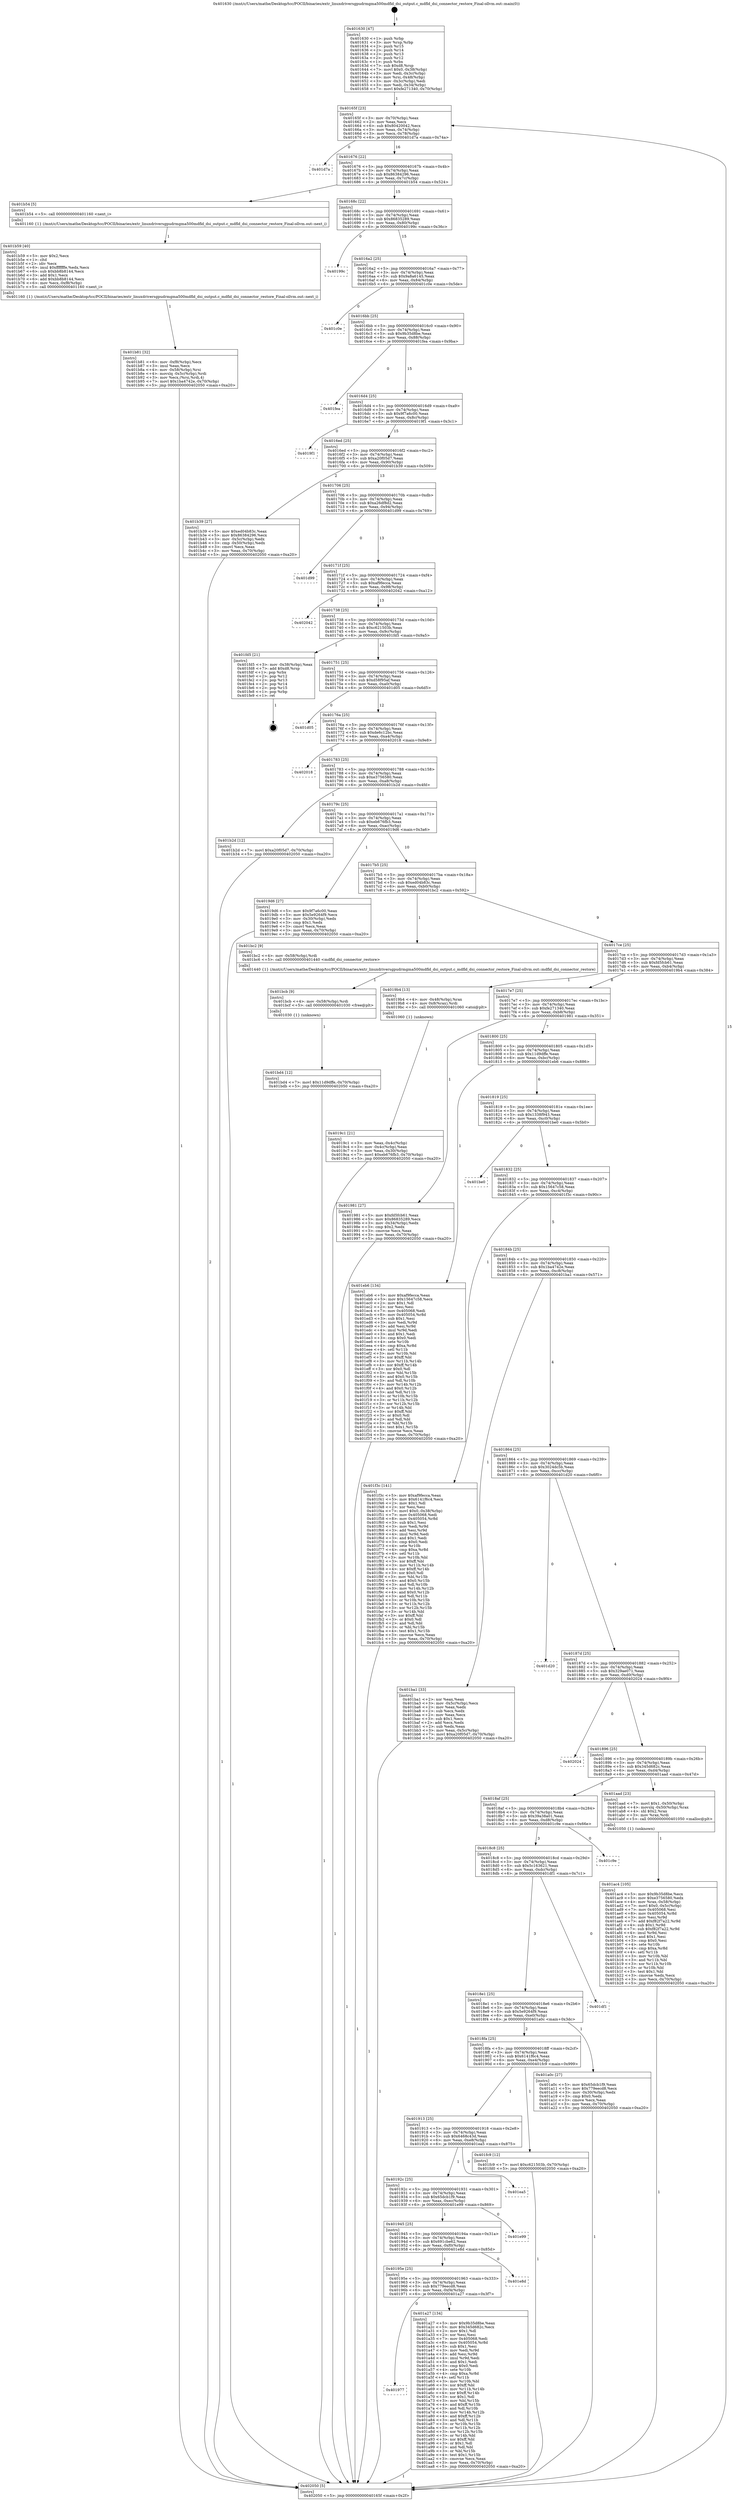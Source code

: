digraph "0x401630" {
  label = "0x401630 (/mnt/c/Users/mathe/Desktop/tcc/POCII/binaries/extr_linuxdriversgpudrmgma500mdfld_dsi_output.c_mdfld_dsi_connector_restore_Final-ollvm.out::main(0))"
  labelloc = "t"
  node[shape=record]

  Entry [label="",width=0.3,height=0.3,shape=circle,fillcolor=black,style=filled]
  "0x40165f" [label="{
     0x40165f [23]\l
     | [instrs]\l
     &nbsp;&nbsp;0x40165f \<+3\>: mov -0x70(%rbp),%eax\l
     &nbsp;&nbsp;0x401662 \<+2\>: mov %eax,%ecx\l
     &nbsp;&nbsp;0x401664 \<+6\>: sub $0x80420042,%ecx\l
     &nbsp;&nbsp;0x40166a \<+3\>: mov %eax,-0x74(%rbp)\l
     &nbsp;&nbsp;0x40166d \<+3\>: mov %ecx,-0x78(%rbp)\l
     &nbsp;&nbsp;0x401670 \<+6\>: je 0000000000401d7a \<main+0x74a\>\l
  }"]
  "0x401d7a" [label="{
     0x401d7a\l
  }", style=dashed]
  "0x401676" [label="{
     0x401676 [22]\l
     | [instrs]\l
     &nbsp;&nbsp;0x401676 \<+5\>: jmp 000000000040167b \<main+0x4b\>\l
     &nbsp;&nbsp;0x40167b \<+3\>: mov -0x74(%rbp),%eax\l
     &nbsp;&nbsp;0x40167e \<+5\>: sub $0x86384296,%eax\l
     &nbsp;&nbsp;0x401683 \<+3\>: mov %eax,-0x7c(%rbp)\l
     &nbsp;&nbsp;0x401686 \<+6\>: je 0000000000401b54 \<main+0x524\>\l
  }"]
  Exit [label="",width=0.3,height=0.3,shape=circle,fillcolor=black,style=filled,peripheries=2]
  "0x401b54" [label="{
     0x401b54 [5]\l
     | [instrs]\l
     &nbsp;&nbsp;0x401b54 \<+5\>: call 0000000000401160 \<next_i\>\l
     | [calls]\l
     &nbsp;&nbsp;0x401160 \{1\} (/mnt/c/Users/mathe/Desktop/tcc/POCII/binaries/extr_linuxdriversgpudrmgma500mdfld_dsi_output.c_mdfld_dsi_connector_restore_Final-ollvm.out::next_i)\l
  }"]
  "0x40168c" [label="{
     0x40168c [22]\l
     | [instrs]\l
     &nbsp;&nbsp;0x40168c \<+5\>: jmp 0000000000401691 \<main+0x61\>\l
     &nbsp;&nbsp;0x401691 \<+3\>: mov -0x74(%rbp),%eax\l
     &nbsp;&nbsp;0x401694 \<+5\>: sub $0x86835289,%eax\l
     &nbsp;&nbsp;0x401699 \<+3\>: mov %eax,-0x80(%rbp)\l
     &nbsp;&nbsp;0x40169c \<+6\>: je 000000000040199c \<main+0x36c\>\l
  }"]
  "0x401bd4" [label="{
     0x401bd4 [12]\l
     | [instrs]\l
     &nbsp;&nbsp;0x401bd4 \<+7\>: movl $0x11d9dffe,-0x70(%rbp)\l
     &nbsp;&nbsp;0x401bdb \<+5\>: jmp 0000000000402050 \<main+0xa20\>\l
  }"]
  "0x40199c" [label="{
     0x40199c\l
  }", style=dashed]
  "0x4016a2" [label="{
     0x4016a2 [25]\l
     | [instrs]\l
     &nbsp;&nbsp;0x4016a2 \<+5\>: jmp 00000000004016a7 \<main+0x77\>\l
     &nbsp;&nbsp;0x4016a7 \<+3\>: mov -0x74(%rbp),%eax\l
     &nbsp;&nbsp;0x4016aa \<+5\>: sub $0x9a8a6145,%eax\l
     &nbsp;&nbsp;0x4016af \<+6\>: mov %eax,-0x84(%rbp)\l
     &nbsp;&nbsp;0x4016b5 \<+6\>: je 0000000000401c0e \<main+0x5de\>\l
  }"]
  "0x401bcb" [label="{
     0x401bcb [9]\l
     | [instrs]\l
     &nbsp;&nbsp;0x401bcb \<+4\>: mov -0x58(%rbp),%rdi\l
     &nbsp;&nbsp;0x401bcf \<+5\>: call 0000000000401030 \<free@plt\>\l
     | [calls]\l
     &nbsp;&nbsp;0x401030 \{1\} (unknown)\l
  }"]
  "0x401c0e" [label="{
     0x401c0e\l
  }", style=dashed]
  "0x4016bb" [label="{
     0x4016bb [25]\l
     | [instrs]\l
     &nbsp;&nbsp;0x4016bb \<+5\>: jmp 00000000004016c0 \<main+0x90\>\l
     &nbsp;&nbsp;0x4016c0 \<+3\>: mov -0x74(%rbp),%eax\l
     &nbsp;&nbsp;0x4016c3 \<+5\>: sub $0x9b35d8be,%eax\l
     &nbsp;&nbsp;0x4016c8 \<+6\>: mov %eax,-0x88(%rbp)\l
     &nbsp;&nbsp;0x4016ce \<+6\>: je 0000000000401fea \<main+0x9ba\>\l
  }"]
  "0x401b81" [label="{
     0x401b81 [32]\l
     | [instrs]\l
     &nbsp;&nbsp;0x401b81 \<+6\>: mov -0xf8(%rbp),%ecx\l
     &nbsp;&nbsp;0x401b87 \<+3\>: imul %eax,%ecx\l
     &nbsp;&nbsp;0x401b8a \<+4\>: mov -0x58(%rbp),%rsi\l
     &nbsp;&nbsp;0x401b8e \<+4\>: movslq -0x5c(%rbp),%rdi\l
     &nbsp;&nbsp;0x401b92 \<+3\>: mov %ecx,(%rsi,%rdi,4)\l
     &nbsp;&nbsp;0x401b95 \<+7\>: movl $0x1ba4742e,-0x70(%rbp)\l
     &nbsp;&nbsp;0x401b9c \<+5\>: jmp 0000000000402050 \<main+0xa20\>\l
  }"]
  "0x401fea" [label="{
     0x401fea\l
  }", style=dashed]
  "0x4016d4" [label="{
     0x4016d4 [25]\l
     | [instrs]\l
     &nbsp;&nbsp;0x4016d4 \<+5\>: jmp 00000000004016d9 \<main+0xa9\>\l
     &nbsp;&nbsp;0x4016d9 \<+3\>: mov -0x74(%rbp),%eax\l
     &nbsp;&nbsp;0x4016dc \<+5\>: sub $0x9f7a6c00,%eax\l
     &nbsp;&nbsp;0x4016e1 \<+6\>: mov %eax,-0x8c(%rbp)\l
     &nbsp;&nbsp;0x4016e7 \<+6\>: je 00000000004019f1 \<main+0x3c1\>\l
  }"]
  "0x401b59" [label="{
     0x401b59 [40]\l
     | [instrs]\l
     &nbsp;&nbsp;0x401b59 \<+5\>: mov $0x2,%ecx\l
     &nbsp;&nbsp;0x401b5e \<+1\>: cltd\l
     &nbsp;&nbsp;0x401b5f \<+2\>: idiv %ecx\l
     &nbsp;&nbsp;0x401b61 \<+6\>: imul $0xfffffffe,%edx,%ecx\l
     &nbsp;&nbsp;0x401b67 \<+6\>: sub $0xbb8b8144,%ecx\l
     &nbsp;&nbsp;0x401b6d \<+3\>: add $0x1,%ecx\l
     &nbsp;&nbsp;0x401b70 \<+6\>: add $0xbb8b8144,%ecx\l
     &nbsp;&nbsp;0x401b76 \<+6\>: mov %ecx,-0xf8(%rbp)\l
     &nbsp;&nbsp;0x401b7c \<+5\>: call 0000000000401160 \<next_i\>\l
     | [calls]\l
     &nbsp;&nbsp;0x401160 \{1\} (/mnt/c/Users/mathe/Desktop/tcc/POCII/binaries/extr_linuxdriversgpudrmgma500mdfld_dsi_output.c_mdfld_dsi_connector_restore_Final-ollvm.out::next_i)\l
  }"]
  "0x4019f1" [label="{
     0x4019f1\l
  }", style=dashed]
  "0x4016ed" [label="{
     0x4016ed [25]\l
     | [instrs]\l
     &nbsp;&nbsp;0x4016ed \<+5\>: jmp 00000000004016f2 \<main+0xc2\>\l
     &nbsp;&nbsp;0x4016f2 \<+3\>: mov -0x74(%rbp),%eax\l
     &nbsp;&nbsp;0x4016f5 \<+5\>: sub $0xa20f05d7,%eax\l
     &nbsp;&nbsp;0x4016fa \<+6\>: mov %eax,-0x90(%rbp)\l
     &nbsp;&nbsp;0x401700 \<+6\>: je 0000000000401b39 \<main+0x509\>\l
  }"]
  "0x401ac4" [label="{
     0x401ac4 [105]\l
     | [instrs]\l
     &nbsp;&nbsp;0x401ac4 \<+5\>: mov $0x9b35d8be,%ecx\l
     &nbsp;&nbsp;0x401ac9 \<+5\>: mov $0xe3756580,%edx\l
     &nbsp;&nbsp;0x401ace \<+4\>: mov %rax,-0x58(%rbp)\l
     &nbsp;&nbsp;0x401ad2 \<+7\>: movl $0x0,-0x5c(%rbp)\l
     &nbsp;&nbsp;0x401ad9 \<+7\>: mov 0x405068,%esi\l
     &nbsp;&nbsp;0x401ae0 \<+8\>: mov 0x405054,%r8d\l
     &nbsp;&nbsp;0x401ae8 \<+3\>: mov %esi,%r9d\l
     &nbsp;&nbsp;0x401aeb \<+7\>: add $0xf82f7a22,%r9d\l
     &nbsp;&nbsp;0x401af2 \<+4\>: sub $0x1,%r9d\l
     &nbsp;&nbsp;0x401af6 \<+7\>: sub $0xf82f7a22,%r9d\l
     &nbsp;&nbsp;0x401afd \<+4\>: imul %r9d,%esi\l
     &nbsp;&nbsp;0x401b01 \<+3\>: and $0x1,%esi\l
     &nbsp;&nbsp;0x401b04 \<+3\>: cmp $0x0,%esi\l
     &nbsp;&nbsp;0x401b07 \<+4\>: sete %r10b\l
     &nbsp;&nbsp;0x401b0b \<+4\>: cmp $0xa,%r8d\l
     &nbsp;&nbsp;0x401b0f \<+4\>: setl %r11b\l
     &nbsp;&nbsp;0x401b13 \<+3\>: mov %r10b,%bl\l
     &nbsp;&nbsp;0x401b16 \<+3\>: and %r11b,%bl\l
     &nbsp;&nbsp;0x401b19 \<+3\>: xor %r11b,%r10b\l
     &nbsp;&nbsp;0x401b1c \<+3\>: or %r10b,%bl\l
     &nbsp;&nbsp;0x401b1f \<+3\>: test $0x1,%bl\l
     &nbsp;&nbsp;0x401b22 \<+3\>: cmovne %edx,%ecx\l
     &nbsp;&nbsp;0x401b25 \<+3\>: mov %ecx,-0x70(%rbp)\l
     &nbsp;&nbsp;0x401b28 \<+5\>: jmp 0000000000402050 \<main+0xa20\>\l
  }"]
  "0x401b39" [label="{
     0x401b39 [27]\l
     | [instrs]\l
     &nbsp;&nbsp;0x401b39 \<+5\>: mov $0xed04b83c,%eax\l
     &nbsp;&nbsp;0x401b3e \<+5\>: mov $0x86384296,%ecx\l
     &nbsp;&nbsp;0x401b43 \<+3\>: mov -0x5c(%rbp),%edx\l
     &nbsp;&nbsp;0x401b46 \<+3\>: cmp -0x50(%rbp),%edx\l
     &nbsp;&nbsp;0x401b49 \<+3\>: cmovl %ecx,%eax\l
     &nbsp;&nbsp;0x401b4c \<+3\>: mov %eax,-0x70(%rbp)\l
     &nbsp;&nbsp;0x401b4f \<+5\>: jmp 0000000000402050 \<main+0xa20\>\l
  }"]
  "0x401706" [label="{
     0x401706 [25]\l
     | [instrs]\l
     &nbsp;&nbsp;0x401706 \<+5\>: jmp 000000000040170b \<main+0xdb\>\l
     &nbsp;&nbsp;0x40170b \<+3\>: mov -0x74(%rbp),%eax\l
     &nbsp;&nbsp;0x40170e \<+5\>: sub $0xa26df8d2,%eax\l
     &nbsp;&nbsp;0x401713 \<+6\>: mov %eax,-0x94(%rbp)\l
     &nbsp;&nbsp;0x401719 \<+6\>: je 0000000000401d99 \<main+0x769\>\l
  }"]
  "0x401977" [label="{
     0x401977\l
  }", style=dashed]
  "0x401d99" [label="{
     0x401d99\l
  }", style=dashed]
  "0x40171f" [label="{
     0x40171f [25]\l
     | [instrs]\l
     &nbsp;&nbsp;0x40171f \<+5\>: jmp 0000000000401724 \<main+0xf4\>\l
     &nbsp;&nbsp;0x401724 \<+3\>: mov -0x74(%rbp),%eax\l
     &nbsp;&nbsp;0x401727 \<+5\>: sub $0xaf9fecca,%eax\l
     &nbsp;&nbsp;0x40172c \<+6\>: mov %eax,-0x98(%rbp)\l
     &nbsp;&nbsp;0x401732 \<+6\>: je 0000000000402042 \<main+0xa12\>\l
  }"]
  "0x401a27" [label="{
     0x401a27 [134]\l
     | [instrs]\l
     &nbsp;&nbsp;0x401a27 \<+5\>: mov $0x9b35d8be,%eax\l
     &nbsp;&nbsp;0x401a2c \<+5\>: mov $0x345d682c,%ecx\l
     &nbsp;&nbsp;0x401a31 \<+2\>: mov $0x1,%dl\l
     &nbsp;&nbsp;0x401a33 \<+2\>: xor %esi,%esi\l
     &nbsp;&nbsp;0x401a35 \<+7\>: mov 0x405068,%edi\l
     &nbsp;&nbsp;0x401a3c \<+8\>: mov 0x405054,%r8d\l
     &nbsp;&nbsp;0x401a44 \<+3\>: sub $0x1,%esi\l
     &nbsp;&nbsp;0x401a47 \<+3\>: mov %edi,%r9d\l
     &nbsp;&nbsp;0x401a4a \<+3\>: add %esi,%r9d\l
     &nbsp;&nbsp;0x401a4d \<+4\>: imul %r9d,%edi\l
     &nbsp;&nbsp;0x401a51 \<+3\>: and $0x1,%edi\l
     &nbsp;&nbsp;0x401a54 \<+3\>: cmp $0x0,%edi\l
     &nbsp;&nbsp;0x401a57 \<+4\>: sete %r10b\l
     &nbsp;&nbsp;0x401a5b \<+4\>: cmp $0xa,%r8d\l
     &nbsp;&nbsp;0x401a5f \<+4\>: setl %r11b\l
     &nbsp;&nbsp;0x401a63 \<+3\>: mov %r10b,%bl\l
     &nbsp;&nbsp;0x401a66 \<+3\>: xor $0xff,%bl\l
     &nbsp;&nbsp;0x401a69 \<+3\>: mov %r11b,%r14b\l
     &nbsp;&nbsp;0x401a6c \<+4\>: xor $0xff,%r14b\l
     &nbsp;&nbsp;0x401a70 \<+3\>: xor $0x1,%dl\l
     &nbsp;&nbsp;0x401a73 \<+3\>: mov %bl,%r15b\l
     &nbsp;&nbsp;0x401a76 \<+4\>: and $0xff,%r15b\l
     &nbsp;&nbsp;0x401a7a \<+3\>: and %dl,%r10b\l
     &nbsp;&nbsp;0x401a7d \<+3\>: mov %r14b,%r12b\l
     &nbsp;&nbsp;0x401a80 \<+4\>: and $0xff,%r12b\l
     &nbsp;&nbsp;0x401a84 \<+3\>: and %dl,%r11b\l
     &nbsp;&nbsp;0x401a87 \<+3\>: or %r10b,%r15b\l
     &nbsp;&nbsp;0x401a8a \<+3\>: or %r11b,%r12b\l
     &nbsp;&nbsp;0x401a8d \<+3\>: xor %r12b,%r15b\l
     &nbsp;&nbsp;0x401a90 \<+3\>: or %r14b,%bl\l
     &nbsp;&nbsp;0x401a93 \<+3\>: xor $0xff,%bl\l
     &nbsp;&nbsp;0x401a96 \<+3\>: or $0x1,%dl\l
     &nbsp;&nbsp;0x401a99 \<+2\>: and %dl,%bl\l
     &nbsp;&nbsp;0x401a9b \<+3\>: or %bl,%r15b\l
     &nbsp;&nbsp;0x401a9e \<+4\>: test $0x1,%r15b\l
     &nbsp;&nbsp;0x401aa2 \<+3\>: cmovne %ecx,%eax\l
     &nbsp;&nbsp;0x401aa5 \<+3\>: mov %eax,-0x70(%rbp)\l
     &nbsp;&nbsp;0x401aa8 \<+5\>: jmp 0000000000402050 \<main+0xa20\>\l
  }"]
  "0x402042" [label="{
     0x402042\l
  }", style=dashed]
  "0x401738" [label="{
     0x401738 [25]\l
     | [instrs]\l
     &nbsp;&nbsp;0x401738 \<+5\>: jmp 000000000040173d \<main+0x10d\>\l
     &nbsp;&nbsp;0x40173d \<+3\>: mov -0x74(%rbp),%eax\l
     &nbsp;&nbsp;0x401740 \<+5\>: sub $0xc621503b,%eax\l
     &nbsp;&nbsp;0x401745 \<+6\>: mov %eax,-0x9c(%rbp)\l
     &nbsp;&nbsp;0x40174b \<+6\>: je 0000000000401fd5 \<main+0x9a5\>\l
  }"]
  "0x40195e" [label="{
     0x40195e [25]\l
     | [instrs]\l
     &nbsp;&nbsp;0x40195e \<+5\>: jmp 0000000000401963 \<main+0x333\>\l
     &nbsp;&nbsp;0x401963 \<+3\>: mov -0x74(%rbp),%eax\l
     &nbsp;&nbsp;0x401966 \<+5\>: sub $0x779eecd8,%eax\l
     &nbsp;&nbsp;0x40196b \<+6\>: mov %eax,-0xf4(%rbp)\l
     &nbsp;&nbsp;0x401971 \<+6\>: je 0000000000401a27 \<main+0x3f7\>\l
  }"]
  "0x401fd5" [label="{
     0x401fd5 [21]\l
     | [instrs]\l
     &nbsp;&nbsp;0x401fd5 \<+3\>: mov -0x38(%rbp),%eax\l
     &nbsp;&nbsp;0x401fd8 \<+7\>: add $0xd8,%rsp\l
     &nbsp;&nbsp;0x401fdf \<+1\>: pop %rbx\l
     &nbsp;&nbsp;0x401fe0 \<+2\>: pop %r12\l
     &nbsp;&nbsp;0x401fe2 \<+2\>: pop %r13\l
     &nbsp;&nbsp;0x401fe4 \<+2\>: pop %r14\l
     &nbsp;&nbsp;0x401fe6 \<+2\>: pop %r15\l
     &nbsp;&nbsp;0x401fe8 \<+1\>: pop %rbp\l
     &nbsp;&nbsp;0x401fe9 \<+1\>: ret\l
  }"]
  "0x401751" [label="{
     0x401751 [25]\l
     | [instrs]\l
     &nbsp;&nbsp;0x401751 \<+5\>: jmp 0000000000401756 \<main+0x126\>\l
     &nbsp;&nbsp;0x401756 \<+3\>: mov -0x74(%rbp),%eax\l
     &nbsp;&nbsp;0x401759 \<+5\>: sub $0xd58f95af,%eax\l
     &nbsp;&nbsp;0x40175e \<+6\>: mov %eax,-0xa0(%rbp)\l
     &nbsp;&nbsp;0x401764 \<+6\>: je 0000000000401d05 \<main+0x6d5\>\l
  }"]
  "0x401e8d" [label="{
     0x401e8d\l
  }", style=dashed]
  "0x401d05" [label="{
     0x401d05\l
  }", style=dashed]
  "0x40176a" [label="{
     0x40176a [25]\l
     | [instrs]\l
     &nbsp;&nbsp;0x40176a \<+5\>: jmp 000000000040176f \<main+0x13f\>\l
     &nbsp;&nbsp;0x40176f \<+3\>: mov -0x74(%rbp),%eax\l
     &nbsp;&nbsp;0x401772 \<+5\>: sub $0xde6c12bc,%eax\l
     &nbsp;&nbsp;0x401777 \<+6\>: mov %eax,-0xa4(%rbp)\l
     &nbsp;&nbsp;0x40177d \<+6\>: je 0000000000402018 \<main+0x9e8\>\l
  }"]
  "0x401945" [label="{
     0x401945 [25]\l
     | [instrs]\l
     &nbsp;&nbsp;0x401945 \<+5\>: jmp 000000000040194a \<main+0x31a\>\l
     &nbsp;&nbsp;0x40194a \<+3\>: mov -0x74(%rbp),%eax\l
     &nbsp;&nbsp;0x40194d \<+5\>: sub $0x691cbe62,%eax\l
     &nbsp;&nbsp;0x401952 \<+6\>: mov %eax,-0xf0(%rbp)\l
     &nbsp;&nbsp;0x401958 \<+6\>: je 0000000000401e8d \<main+0x85d\>\l
  }"]
  "0x402018" [label="{
     0x402018\l
  }", style=dashed]
  "0x401783" [label="{
     0x401783 [25]\l
     | [instrs]\l
     &nbsp;&nbsp;0x401783 \<+5\>: jmp 0000000000401788 \<main+0x158\>\l
     &nbsp;&nbsp;0x401788 \<+3\>: mov -0x74(%rbp),%eax\l
     &nbsp;&nbsp;0x40178b \<+5\>: sub $0xe3756580,%eax\l
     &nbsp;&nbsp;0x401790 \<+6\>: mov %eax,-0xa8(%rbp)\l
     &nbsp;&nbsp;0x401796 \<+6\>: je 0000000000401b2d \<main+0x4fd\>\l
  }"]
  "0x401e99" [label="{
     0x401e99\l
  }", style=dashed]
  "0x401b2d" [label="{
     0x401b2d [12]\l
     | [instrs]\l
     &nbsp;&nbsp;0x401b2d \<+7\>: movl $0xa20f05d7,-0x70(%rbp)\l
     &nbsp;&nbsp;0x401b34 \<+5\>: jmp 0000000000402050 \<main+0xa20\>\l
  }"]
  "0x40179c" [label="{
     0x40179c [25]\l
     | [instrs]\l
     &nbsp;&nbsp;0x40179c \<+5\>: jmp 00000000004017a1 \<main+0x171\>\l
     &nbsp;&nbsp;0x4017a1 \<+3\>: mov -0x74(%rbp),%eax\l
     &nbsp;&nbsp;0x4017a4 \<+5\>: sub $0xeb676fb3,%eax\l
     &nbsp;&nbsp;0x4017a9 \<+6\>: mov %eax,-0xac(%rbp)\l
     &nbsp;&nbsp;0x4017af \<+6\>: je 00000000004019d6 \<main+0x3a6\>\l
  }"]
  "0x40192c" [label="{
     0x40192c [25]\l
     | [instrs]\l
     &nbsp;&nbsp;0x40192c \<+5\>: jmp 0000000000401931 \<main+0x301\>\l
     &nbsp;&nbsp;0x401931 \<+3\>: mov -0x74(%rbp),%eax\l
     &nbsp;&nbsp;0x401934 \<+5\>: sub $0x65dcb1f9,%eax\l
     &nbsp;&nbsp;0x401939 \<+6\>: mov %eax,-0xec(%rbp)\l
     &nbsp;&nbsp;0x40193f \<+6\>: je 0000000000401e99 \<main+0x869\>\l
  }"]
  "0x4019d6" [label="{
     0x4019d6 [27]\l
     | [instrs]\l
     &nbsp;&nbsp;0x4019d6 \<+5\>: mov $0x9f7a6c00,%eax\l
     &nbsp;&nbsp;0x4019db \<+5\>: mov $0x5e9264f9,%ecx\l
     &nbsp;&nbsp;0x4019e0 \<+3\>: mov -0x30(%rbp),%edx\l
     &nbsp;&nbsp;0x4019e3 \<+3\>: cmp $0x1,%edx\l
     &nbsp;&nbsp;0x4019e6 \<+3\>: cmovl %ecx,%eax\l
     &nbsp;&nbsp;0x4019e9 \<+3\>: mov %eax,-0x70(%rbp)\l
     &nbsp;&nbsp;0x4019ec \<+5\>: jmp 0000000000402050 \<main+0xa20\>\l
  }"]
  "0x4017b5" [label="{
     0x4017b5 [25]\l
     | [instrs]\l
     &nbsp;&nbsp;0x4017b5 \<+5\>: jmp 00000000004017ba \<main+0x18a\>\l
     &nbsp;&nbsp;0x4017ba \<+3\>: mov -0x74(%rbp),%eax\l
     &nbsp;&nbsp;0x4017bd \<+5\>: sub $0xed04b83c,%eax\l
     &nbsp;&nbsp;0x4017c2 \<+6\>: mov %eax,-0xb0(%rbp)\l
     &nbsp;&nbsp;0x4017c8 \<+6\>: je 0000000000401bc2 \<main+0x592\>\l
  }"]
  "0x401ea5" [label="{
     0x401ea5\l
  }", style=dashed]
  "0x401bc2" [label="{
     0x401bc2 [9]\l
     | [instrs]\l
     &nbsp;&nbsp;0x401bc2 \<+4\>: mov -0x58(%rbp),%rdi\l
     &nbsp;&nbsp;0x401bc6 \<+5\>: call 0000000000401440 \<mdfld_dsi_connector_restore\>\l
     | [calls]\l
     &nbsp;&nbsp;0x401440 \{1\} (/mnt/c/Users/mathe/Desktop/tcc/POCII/binaries/extr_linuxdriversgpudrmgma500mdfld_dsi_output.c_mdfld_dsi_connector_restore_Final-ollvm.out::mdfld_dsi_connector_restore)\l
  }"]
  "0x4017ce" [label="{
     0x4017ce [25]\l
     | [instrs]\l
     &nbsp;&nbsp;0x4017ce \<+5\>: jmp 00000000004017d3 \<main+0x1a3\>\l
     &nbsp;&nbsp;0x4017d3 \<+3\>: mov -0x74(%rbp),%eax\l
     &nbsp;&nbsp;0x4017d6 \<+5\>: sub $0xfd5fcb61,%eax\l
     &nbsp;&nbsp;0x4017db \<+6\>: mov %eax,-0xb4(%rbp)\l
     &nbsp;&nbsp;0x4017e1 \<+6\>: je 00000000004019b4 \<main+0x384\>\l
  }"]
  "0x401913" [label="{
     0x401913 [25]\l
     | [instrs]\l
     &nbsp;&nbsp;0x401913 \<+5\>: jmp 0000000000401918 \<main+0x2e8\>\l
     &nbsp;&nbsp;0x401918 \<+3\>: mov -0x74(%rbp),%eax\l
     &nbsp;&nbsp;0x40191b \<+5\>: sub $0x6468c43d,%eax\l
     &nbsp;&nbsp;0x401920 \<+6\>: mov %eax,-0xe8(%rbp)\l
     &nbsp;&nbsp;0x401926 \<+6\>: je 0000000000401ea5 \<main+0x875\>\l
  }"]
  "0x4019b4" [label="{
     0x4019b4 [13]\l
     | [instrs]\l
     &nbsp;&nbsp;0x4019b4 \<+4\>: mov -0x48(%rbp),%rax\l
     &nbsp;&nbsp;0x4019b8 \<+4\>: mov 0x8(%rax),%rdi\l
     &nbsp;&nbsp;0x4019bc \<+5\>: call 0000000000401060 \<atoi@plt\>\l
     | [calls]\l
     &nbsp;&nbsp;0x401060 \{1\} (unknown)\l
  }"]
  "0x4017e7" [label="{
     0x4017e7 [25]\l
     | [instrs]\l
     &nbsp;&nbsp;0x4017e7 \<+5\>: jmp 00000000004017ec \<main+0x1bc\>\l
     &nbsp;&nbsp;0x4017ec \<+3\>: mov -0x74(%rbp),%eax\l
     &nbsp;&nbsp;0x4017ef \<+5\>: sub $0xfe271340,%eax\l
     &nbsp;&nbsp;0x4017f4 \<+6\>: mov %eax,-0xb8(%rbp)\l
     &nbsp;&nbsp;0x4017fa \<+6\>: je 0000000000401981 \<main+0x351\>\l
  }"]
  "0x401fc9" [label="{
     0x401fc9 [12]\l
     | [instrs]\l
     &nbsp;&nbsp;0x401fc9 \<+7\>: movl $0xc621503b,-0x70(%rbp)\l
     &nbsp;&nbsp;0x401fd0 \<+5\>: jmp 0000000000402050 \<main+0xa20\>\l
  }"]
  "0x401981" [label="{
     0x401981 [27]\l
     | [instrs]\l
     &nbsp;&nbsp;0x401981 \<+5\>: mov $0xfd5fcb61,%eax\l
     &nbsp;&nbsp;0x401986 \<+5\>: mov $0x86835289,%ecx\l
     &nbsp;&nbsp;0x40198b \<+3\>: mov -0x34(%rbp),%edx\l
     &nbsp;&nbsp;0x40198e \<+3\>: cmp $0x2,%edx\l
     &nbsp;&nbsp;0x401991 \<+3\>: cmovne %ecx,%eax\l
     &nbsp;&nbsp;0x401994 \<+3\>: mov %eax,-0x70(%rbp)\l
     &nbsp;&nbsp;0x401997 \<+5\>: jmp 0000000000402050 \<main+0xa20\>\l
  }"]
  "0x401800" [label="{
     0x401800 [25]\l
     | [instrs]\l
     &nbsp;&nbsp;0x401800 \<+5\>: jmp 0000000000401805 \<main+0x1d5\>\l
     &nbsp;&nbsp;0x401805 \<+3\>: mov -0x74(%rbp),%eax\l
     &nbsp;&nbsp;0x401808 \<+5\>: sub $0x11d9dffe,%eax\l
     &nbsp;&nbsp;0x40180d \<+6\>: mov %eax,-0xbc(%rbp)\l
     &nbsp;&nbsp;0x401813 \<+6\>: je 0000000000401eb6 \<main+0x886\>\l
  }"]
  "0x402050" [label="{
     0x402050 [5]\l
     | [instrs]\l
     &nbsp;&nbsp;0x402050 \<+5\>: jmp 000000000040165f \<main+0x2f\>\l
  }"]
  "0x401630" [label="{
     0x401630 [47]\l
     | [instrs]\l
     &nbsp;&nbsp;0x401630 \<+1\>: push %rbp\l
     &nbsp;&nbsp;0x401631 \<+3\>: mov %rsp,%rbp\l
     &nbsp;&nbsp;0x401634 \<+2\>: push %r15\l
     &nbsp;&nbsp;0x401636 \<+2\>: push %r14\l
     &nbsp;&nbsp;0x401638 \<+2\>: push %r13\l
     &nbsp;&nbsp;0x40163a \<+2\>: push %r12\l
     &nbsp;&nbsp;0x40163c \<+1\>: push %rbx\l
     &nbsp;&nbsp;0x40163d \<+7\>: sub $0xd8,%rsp\l
     &nbsp;&nbsp;0x401644 \<+7\>: movl $0x0,-0x38(%rbp)\l
     &nbsp;&nbsp;0x40164b \<+3\>: mov %edi,-0x3c(%rbp)\l
     &nbsp;&nbsp;0x40164e \<+4\>: mov %rsi,-0x48(%rbp)\l
     &nbsp;&nbsp;0x401652 \<+3\>: mov -0x3c(%rbp),%edi\l
     &nbsp;&nbsp;0x401655 \<+3\>: mov %edi,-0x34(%rbp)\l
     &nbsp;&nbsp;0x401658 \<+7\>: movl $0xfe271340,-0x70(%rbp)\l
  }"]
  "0x4019c1" [label="{
     0x4019c1 [21]\l
     | [instrs]\l
     &nbsp;&nbsp;0x4019c1 \<+3\>: mov %eax,-0x4c(%rbp)\l
     &nbsp;&nbsp;0x4019c4 \<+3\>: mov -0x4c(%rbp),%eax\l
     &nbsp;&nbsp;0x4019c7 \<+3\>: mov %eax,-0x30(%rbp)\l
     &nbsp;&nbsp;0x4019ca \<+7\>: movl $0xeb676fb3,-0x70(%rbp)\l
     &nbsp;&nbsp;0x4019d1 \<+5\>: jmp 0000000000402050 \<main+0xa20\>\l
  }"]
  "0x4018fa" [label="{
     0x4018fa [25]\l
     | [instrs]\l
     &nbsp;&nbsp;0x4018fa \<+5\>: jmp 00000000004018ff \<main+0x2cf\>\l
     &nbsp;&nbsp;0x4018ff \<+3\>: mov -0x74(%rbp),%eax\l
     &nbsp;&nbsp;0x401902 \<+5\>: sub $0x6141f6c4,%eax\l
     &nbsp;&nbsp;0x401907 \<+6\>: mov %eax,-0xe4(%rbp)\l
     &nbsp;&nbsp;0x40190d \<+6\>: je 0000000000401fc9 \<main+0x999\>\l
  }"]
  "0x401eb6" [label="{
     0x401eb6 [134]\l
     | [instrs]\l
     &nbsp;&nbsp;0x401eb6 \<+5\>: mov $0xaf9fecca,%eax\l
     &nbsp;&nbsp;0x401ebb \<+5\>: mov $0x15647c58,%ecx\l
     &nbsp;&nbsp;0x401ec0 \<+2\>: mov $0x1,%dl\l
     &nbsp;&nbsp;0x401ec2 \<+2\>: xor %esi,%esi\l
     &nbsp;&nbsp;0x401ec4 \<+7\>: mov 0x405068,%edi\l
     &nbsp;&nbsp;0x401ecb \<+8\>: mov 0x405054,%r8d\l
     &nbsp;&nbsp;0x401ed3 \<+3\>: sub $0x1,%esi\l
     &nbsp;&nbsp;0x401ed6 \<+3\>: mov %edi,%r9d\l
     &nbsp;&nbsp;0x401ed9 \<+3\>: add %esi,%r9d\l
     &nbsp;&nbsp;0x401edc \<+4\>: imul %r9d,%edi\l
     &nbsp;&nbsp;0x401ee0 \<+3\>: and $0x1,%edi\l
     &nbsp;&nbsp;0x401ee3 \<+3\>: cmp $0x0,%edi\l
     &nbsp;&nbsp;0x401ee6 \<+4\>: sete %r10b\l
     &nbsp;&nbsp;0x401eea \<+4\>: cmp $0xa,%r8d\l
     &nbsp;&nbsp;0x401eee \<+4\>: setl %r11b\l
     &nbsp;&nbsp;0x401ef2 \<+3\>: mov %r10b,%bl\l
     &nbsp;&nbsp;0x401ef5 \<+3\>: xor $0xff,%bl\l
     &nbsp;&nbsp;0x401ef8 \<+3\>: mov %r11b,%r14b\l
     &nbsp;&nbsp;0x401efb \<+4\>: xor $0xff,%r14b\l
     &nbsp;&nbsp;0x401eff \<+3\>: xor $0x0,%dl\l
     &nbsp;&nbsp;0x401f02 \<+3\>: mov %bl,%r15b\l
     &nbsp;&nbsp;0x401f05 \<+4\>: and $0x0,%r15b\l
     &nbsp;&nbsp;0x401f09 \<+3\>: and %dl,%r10b\l
     &nbsp;&nbsp;0x401f0c \<+3\>: mov %r14b,%r12b\l
     &nbsp;&nbsp;0x401f0f \<+4\>: and $0x0,%r12b\l
     &nbsp;&nbsp;0x401f13 \<+3\>: and %dl,%r11b\l
     &nbsp;&nbsp;0x401f16 \<+3\>: or %r10b,%r15b\l
     &nbsp;&nbsp;0x401f19 \<+3\>: or %r11b,%r12b\l
     &nbsp;&nbsp;0x401f1c \<+3\>: xor %r12b,%r15b\l
     &nbsp;&nbsp;0x401f1f \<+3\>: or %r14b,%bl\l
     &nbsp;&nbsp;0x401f22 \<+3\>: xor $0xff,%bl\l
     &nbsp;&nbsp;0x401f25 \<+3\>: or $0x0,%dl\l
     &nbsp;&nbsp;0x401f28 \<+2\>: and %dl,%bl\l
     &nbsp;&nbsp;0x401f2a \<+3\>: or %bl,%r15b\l
     &nbsp;&nbsp;0x401f2d \<+4\>: test $0x1,%r15b\l
     &nbsp;&nbsp;0x401f31 \<+3\>: cmovne %ecx,%eax\l
     &nbsp;&nbsp;0x401f34 \<+3\>: mov %eax,-0x70(%rbp)\l
     &nbsp;&nbsp;0x401f37 \<+5\>: jmp 0000000000402050 \<main+0xa20\>\l
  }"]
  "0x401819" [label="{
     0x401819 [25]\l
     | [instrs]\l
     &nbsp;&nbsp;0x401819 \<+5\>: jmp 000000000040181e \<main+0x1ee\>\l
     &nbsp;&nbsp;0x40181e \<+3\>: mov -0x74(%rbp),%eax\l
     &nbsp;&nbsp;0x401821 \<+5\>: sub $0x1338f943,%eax\l
     &nbsp;&nbsp;0x401826 \<+6\>: mov %eax,-0xc0(%rbp)\l
     &nbsp;&nbsp;0x40182c \<+6\>: je 0000000000401be0 \<main+0x5b0\>\l
  }"]
  "0x401a0c" [label="{
     0x401a0c [27]\l
     | [instrs]\l
     &nbsp;&nbsp;0x401a0c \<+5\>: mov $0x65dcb1f9,%eax\l
     &nbsp;&nbsp;0x401a11 \<+5\>: mov $0x779eecd8,%ecx\l
     &nbsp;&nbsp;0x401a16 \<+3\>: mov -0x30(%rbp),%edx\l
     &nbsp;&nbsp;0x401a19 \<+3\>: cmp $0x0,%edx\l
     &nbsp;&nbsp;0x401a1c \<+3\>: cmove %ecx,%eax\l
     &nbsp;&nbsp;0x401a1f \<+3\>: mov %eax,-0x70(%rbp)\l
     &nbsp;&nbsp;0x401a22 \<+5\>: jmp 0000000000402050 \<main+0xa20\>\l
  }"]
  "0x401be0" [label="{
     0x401be0\l
  }", style=dashed]
  "0x401832" [label="{
     0x401832 [25]\l
     | [instrs]\l
     &nbsp;&nbsp;0x401832 \<+5\>: jmp 0000000000401837 \<main+0x207\>\l
     &nbsp;&nbsp;0x401837 \<+3\>: mov -0x74(%rbp),%eax\l
     &nbsp;&nbsp;0x40183a \<+5\>: sub $0x15647c58,%eax\l
     &nbsp;&nbsp;0x40183f \<+6\>: mov %eax,-0xc4(%rbp)\l
     &nbsp;&nbsp;0x401845 \<+6\>: je 0000000000401f3c \<main+0x90c\>\l
  }"]
  "0x4018e1" [label="{
     0x4018e1 [25]\l
     | [instrs]\l
     &nbsp;&nbsp;0x4018e1 \<+5\>: jmp 00000000004018e6 \<main+0x2b6\>\l
     &nbsp;&nbsp;0x4018e6 \<+3\>: mov -0x74(%rbp),%eax\l
     &nbsp;&nbsp;0x4018e9 \<+5\>: sub $0x5e9264f9,%eax\l
     &nbsp;&nbsp;0x4018ee \<+6\>: mov %eax,-0xe0(%rbp)\l
     &nbsp;&nbsp;0x4018f4 \<+6\>: je 0000000000401a0c \<main+0x3dc\>\l
  }"]
  "0x401f3c" [label="{
     0x401f3c [141]\l
     | [instrs]\l
     &nbsp;&nbsp;0x401f3c \<+5\>: mov $0xaf9fecca,%eax\l
     &nbsp;&nbsp;0x401f41 \<+5\>: mov $0x6141f6c4,%ecx\l
     &nbsp;&nbsp;0x401f46 \<+2\>: mov $0x1,%dl\l
     &nbsp;&nbsp;0x401f48 \<+2\>: xor %esi,%esi\l
     &nbsp;&nbsp;0x401f4a \<+7\>: movl $0x0,-0x38(%rbp)\l
     &nbsp;&nbsp;0x401f51 \<+7\>: mov 0x405068,%edi\l
     &nbsp;&nbsp;0x401f58 \<+8\>: mov 0x405054,%r8d\l
     &nbsp;&nbsp;0x401f60 \<+3\>: sub $0x1,%esi\l
     &nbsp;&nbsp;0x401f63 \<+3\>: mov %edi,%r9d\l
     &nbsp;&nbsp;0x401f66 \<+3\>: add %esi,%r9d\l
     &nbsp;&nbsp;0x401f69 \<+4\>: imul %r9d,%edi\l
     &nbsp;&nbsp;0x401f6d \<+3\>: and $0x1,%edi\l
     &nbsp;&nbsp;0x401f70 \<+3\>: cmp $0x0,%edi\l
     &nbsp;&nbsp;0x401f73 \<+4\>: sete %r10b\l
     &nbsp;&nbsp;0x401f77 \<+4\>: cmp $0xa,%r8d\l
     &nbsp;&nbsp;0x401f7b \<+4\>: setl %r11b\l
     &nbsp;&nbsp;0x401f7f \<+3\>: mov %r10b,%bl\l
     &nbsp;&nbsp;0x401f82 \<+3\>: xor $0xff,%bl\l
     &nbsp;&nbsp;0x401f85 \<+3\>: mov %r11b,%r14b\l
     &nbsp;&nbsp;0x401f88 \<+4\>: xor $0xff,%r14b\l
     &nbsp;&nbsp;0x401f8c \<+3\>: xor $0x0,%dl\l
     &nbsp;&nbsp;0x401f8f \<+3\>: mov %bl,%r15b\l
     &nbsp;&nbsp;0x401f92 \<+4\>: and $0x0,%r15b\l
     &nbsp;&nbsp;0x401f96 \<+3\>: and %dl,%r10b\l
     &nbsp;&nbsp;0x401f99 \<+3\>: mov %r14b,%r12b\l
     &nbsp;&nbsp;0x401f9c \<+4\>: and $0x0,%r12b\l
     &nbsp;&nbsp;0x401fa0 \<+3\>: and %dl,%r11b\l
     &nbsp;&nbsp;0x401fa3 \<+3\>: or %r10b,%r15b\l
     &nbsp;&nbsp;0x401fa6 \<+3\>: or %r11b,%r12b\l
     &nbsp;&nbsp;0x401fa9 \<+3\>: xor %r12b,%r15b\l
     &nbsp;&nbsp;0x401fac \<+3\>: or %r14b,%bl\l
     &nbsp;&nbsp;0x401faf \<+3\>: xor $0xff,%bl\l
     &nbsp;&nbsp;0x401fb2 \<+3\>: or $0x0,%dl\l
     &nbsp;&nbsp;0x401fb5 \<+2\>: and %dl,%bl\l
     &nbsp;&nbsp;0x401fb7 \<+3\>: or %bl,%r15b\l
     &nbsp;&nbsp;0x401fba \<+4\>: test $0x1,%r15b\l
     &nbsp;&nbsp;0x401fbe \<+3\>: cmovne %ecx,%eax\l
     &nbsp;&nbsp;0x401fc1 \<+3\>: mov %eax,-0x70(%rbp)\l
     &nbsp;&nbsp;0x401fc4 \<+5\>: jmp 0000000000402050 \<main+0xa20\>\l
  }"]
  "0x40184b" [label="{
     0x40184b [25]\l
     | [instrs]\l
     &nbsp;&nbsp;0x40184b \<+5\>: jmp 0000000000401850 \<main+0x220\>\l
     &nbsp;&nbsp;0x401850 \<+3\>: mov -0x74(%rbp),%eax\l
     &nbsp;&nbsp;0x401853 \<+5\>: sub $0x1ba4742e,%eax\l
     &nbsp;&nbsp;0x401858 \<+6\>: mov %eax,-0xc8(%rbp)\l
     &nbsp;&nbsp;0x40185e \<+6\>: je 0000000000401ba1 \<main+0x571\>\l
  }"]
  "0x401df1" [label="{
     0x401df1\l
  }", style=dashed]
  "0x401ba1" [label="{
     0x401ba1 [33]\l
     | [instrs]\l
     &nbsp;&nbsp;0x401ba1 \<+2\>: xor %eax,%eax\l
     &nbsp;&nbsp;0x401ba3 \<+3\>: mov -0x5c(%rbp),%ecx\l
     &nbsp;&nbsp;0x401ba6 \<+2\>: mov %eax,%edx\l
     &nbsp;&nbsp;0x401ba8 \<+2\>: sub %ecx,%edx\l
     &nbsp;&nbsp;0x401baa \<+2\>: mov %eax,%ecx\l
     &nbsp;&nbsp;0x401bac \<+3\>: sub $0x1,%ecx\l
     &nbsp;&nbsp;0x401baf \<+2\>: add %ecx,%edx\l
     &nbsp;&nbsp;0x401bb1 \<+2\>: sub %edx,%eax\l
     &nbsp;&nbsp;0x401bb3 \<+3\>: mov %eax,-0x5c(%rbp)\l
     &nbsp;&nbsp;0x401bb6 \<+7\>: movl $0xa20f05d7,-0x70(%rbp)\l
     &nbsp;&nbsp;0x401bbd \<+5\>: jmp 0000000000402050 \<main+0xa20\>\l
  }"]
  "0x401864" [label="{
     0x401864 [25]\l
     | [instrs]\l
     &nbsp;&nbsp;0x401864 \<+5\>: jmp 0000000000401869 \<main+0x239\>\l
     &nbsp;&nbsp;0x401869 \<+3\>: mov -0x74(%rbp),%eax\l
     &nbsp;&nbsp;0x40186c \<+5\>: sub $0x3024dc5b,%eax\l
     &nbsp;&nbsp;0x401871 \<+6\>: mov %eax,-0xcc(%rbp)\l
     &nbsp;&nbsp;0x401877 \<+6\>: je 0000000000401d20 \<main+0x6f0\>\l
  }"]
  "0x4018c8" [label="{
     0x4018c8 [25]\l
     | [instrs]\l
     &nbsp;&nbsp;0x4018c8 \<+5\>: jmp 00000000004018cd \<main+0x29d\>\l
     &nbsp;&nbsp;0x4018cd \<+3\>: mov -0x74(%rbp),%eax\l
     &nbsp;&nbsp;0x4018d0 \<+5\>: sub $0x5c163621,%eax\l
     &nbsp;&nbsp;0x4018d5 \<+6\>: mov %eax,-0xdc(%rbp)\l
     &nbsp;&nbsp;0x4018db \<+6\>: je 0000000000401df1 \<main+0x7c1\>\l
  }"]
  "0x401d20" [label="{
     0x401d20\l
  }", style=dashed]
  "0x40187d" [label="{
     0x40187d [25]\l
     | [instrs]\l
     &nbsp;&nbsp;0x40187d \<+5\>: jmp 0000000000401882 \<main+0x252\>\l
     &nbsp;&nbsp;0x401882 \<+3\>: mov -0x74(%rbp),%eax\l
     &nbsp;&nbsp;0x401885 \<+5\>: sub $0x329ae071,%eax\l
     &nbsp;&nbsp;0x40188a \<+6\>: mov %eax,-0xd0(%rbp)\l
     &nbsp;&nbsp;0x401890 \<+6\>: je 0000000000402024 \<main+0x9f4\>\l
  }"]
  "0x401c9e" [label="{
     0x401c9e\l
  }", style=dashed]
  "0x402024" [label="{
     0x402024\l
  }", style=dashed]
  "0x401896" [label="{
     0x401896 [25]\l
     | [instrs]\l
     &nbsp;&nbsp;0x401896 \<+5\>: jmp 000000000040189b \<main+0x26b\>\l
     &nbsp;&nbsp;0x40189b \<+3\>: mov -0x74(%rbp),%eax\l
     &nbsp;&nbsp;0x40189e \<+5\>: sub $0x345d682c,%eax\l
     &nbsp;&nbsp;0x4018a3 \<+6\>: mov %eax,-0xd4(%rbp)\l
     &nbsp;&nbsp;0x4018a9 \<+6\>: je 0000000000401aad \<main+0x47d\>\l
  }"]
  "0x4018af" [label="{
     0x4018af [25]\l
     | [instrs]\l
     &nbsp;&nbsp;0x4018af \<+5\>: jmp 00000000004018b4 \<main+0x284\>\l
     &nbsp;&nbsp;0x4018b4 \<+3\>: mov -0x74(%rbp),%eax\l
     &nbsp;&nbsp;0x4018b7 \<+5\>: sub $0x39a38a01,%eax\l
     &nbsp;&nbsp;0x4018bc \<+6\>: mov %eax,-0xd8(%rbp)\l
     &nbsp;&nbsp;0x4018c2 \<+6\>: je 0000000000401c9e \<main+0x66e\>\l
  }"]
  "0x401aad" [label="{
     0x401aad [23]\l
     | [instrs]\l
     &nbsp;&nbsp;0x401aad \<+7\>: movl $0x1,-0x50(%rbp)\l
     &nbsp;&nbsp;0x401ab4 \<+4\>: movslq -0x50(%rbp),%rax\l
     &nbsp;&nbsp;0x401ab8 \<+4\>: shl $0x2,%rax\l
     &nbsp;&nbsp;0x401abc \<+3\>: mov %rax,%rdi\l
     &nbsp;&nbsp;0x401abf \<+5\>: call 0000000000401050 \<malloc@plt\>\l
     | [calls]\l
     &nbsp;&nbsp;0x401050 \{1\} (unknown)\l
  }"]
  Entry -> "0x401630" [label=" 1"]
  "0x40165f" -> "0x401d7a" [label=" 0"]
  "0x40165f" -> "0x401676" [label=" 16"]
  "0x401fd5" -> Exit [label=" 1"]
  "0x401676" -> "0x401b54" [label=" 1"]
  "0x401676" -> "0x40168c" [label=" 15"]
  "0x401fc9" -> "0x402050" [label=" 1"]
  "0x40168c" -> "0x40199c" [label=" 0"]
  "0x40168c" -> "0x4016a2" [label=" 15"]
  "0x401f3c" -> "0x402050" [label=" 1"]
  "0x4016a2" -> "0x401c0e" [label=" 0"]
  "0x4016a2" -> "0x4016bb" [label=" 15"]
  "0x401eb6" -> "0x402050" [label=" 1"]
  "0x4016bb" -> "0x401fea" [label=" 0"]
  "0x4016bb" -> "0x4016d4" [label=" 15"]
  "0x401bd4" -> "0x402050" [label=" 1"]
  "0x4016d4" -> "0x4019f1" [label=" 0"]
  "0x4016d4" -> "0x4016ed" [label=" 15"]
  "0x401bcb" -> "0x401bd4" [label=" 1"]
  "0x4016ed" -> "0x401b39" [label=" 2"]
  "0x4016ed" -> "0x401706" [label=" 13"]
  "0x401bc2" -> "0x401bcb" [label=" 1"]
  "0x401706" -> "0x401d99" [label=" 0"]
  "0x401706" -> "0x40171f" [label=" 13"]
  "0x401ba1" -> "0x402050" [label=" 1"]
  "0x40171f" -> "0x402042" [label=" 0"]
  "0x40171f" -> "0x401738" [label=" 13"]
  "0x401b81" -> "0x402050" [label=" 1"]
  "0x401738" -> "0x401fd5" [label=" 1"]
  "0x401738" -> "0x401751" [label=" 12"]
  "0x401b54" -> "0x401b59" [label=" 1"]
  "0x401751" -> "0x401d05" [label=" 0"]
  "0x401751" -> "0x40176a" [label=" 12"]
  "0x401b39" -> "0x402050" [label=" 2"]
  "0x40176a" -> "0x402018" [label=" 0"]
  "0x40176a" -> "0x401783" [label=" 12"]
  "0x401ac4" -> "0x402050" [label=" 1"]
  "0x401783" -> "0x401b2d" [label=" 1"]
  "0x401783" -> "0x40179c" [label=" 11"]
  "0x401aad" -> "0x401ac4" [label=" 1"]
  "0x40179c" -> "0x4019d6" [label=" 1"]
  "0x40179c" -> "0x4017b5" [label=" 10"]
  "0x40195e" -> "0x401977" [label=" 0"]
  "0x4017b5" -> "0x401bc2" [label=" 1"]
  "0x4017b5" -> "0x4017ce" [label=" 9"]
  "0x40195e" -> "0x401a27" [label=" 1"]
  "0x4017ce" -> "0x4019b4" [label=" 1"]
  "0x4017ce" -> "0x4017e7" [label=" 8"]
  "0x401945" -> "0x40195e" [label=" 1"]
  "0x4017e7" -> "0x401981" [label=" 1"]
  "0x4017e7" -> "0x401800" [label=" 7"]
  "0x401981" -> "0x402050" [label=" 1"]
  "0x401630" -> "0x40165f" [label=" 1"]
  "0x402050" -> "0x40165f" [label=" 15"]
  "0x4019b4" -> "0x4019c1" [label=" 1"]
  "0x4019c1" -> "0x402050" [label=" 1"]
  "0x4019d6" -> "0x402050" [label=" 1"]
  "0x401945" -> "0x401e8d" [label=" 0"]
  "0x401800" -> "0x401eb6" [label=" 1"]
  "0x401800" -> "0x401819" [label=" 6"]
  "0x40192c" -> "0x401945" [label=" 1"]
  "0x401819" -> "0x401be0" [label=" 0"]
  "0x401819" -> "0x401832" [label=" 6"]
  "0x40192c" -> "0x401e99" [label=" 0"]
  "0x401832" -> "0x401f3c" [label=" 1"]
  "0x401832" -> "0x40184b" [label=" 5"]
  "0x401913" -> "0x40192c" [label=" 1"]
  "0x40184b" -> "0x401ba1" [label=" 1"]
  "0x40184b" -> "0x401864" [label=" 4"]
  "0x401913" -> "0x401ea5" [label=" 0"]
  "0x401864" -> "0x401d20" [label=" 0"]
  "0x401864" -> "0x40187d" [label=" 4"]
  "0x4018fa" -> "0x401913" [label=" 1"]
  "0x40187d" -> "0x402024" [label=" 0"]
  "0x40187d" -> "0x401896" [label=" 4"]
  "0x4018fa" -> "0x401fc9" [label=" 1"]
  "0x401896" -> "0x401aad" [label=" 1"]
  "0x401896" -> "0x4018af" [label=" 3"]
  "0x401b2d" -> "0x402050" [label=" 1"]
  "0x4018af" -> "0x401c9e" [label=" 0"]
  "0x4018af" -> "0x4018c8" [label=" 3"]
  "0x401b59" -> "0x401b81" [label=" 1"]
  "0x4018c8" -> "0x401df1" [label=" 0"]
  "0x4018c8" -> "0x4018e1" [label=" 3"]
  "0x401a27" -> "0x402050" [label=" 1"]
  "0x4018e1" -> "0x401a0c" [label=" 1"]
  "0x4018e1" -> "0x4018fa" [label=" 2"]
  "0x401a0c" -> "0x402050" [label=" 1"]
}
